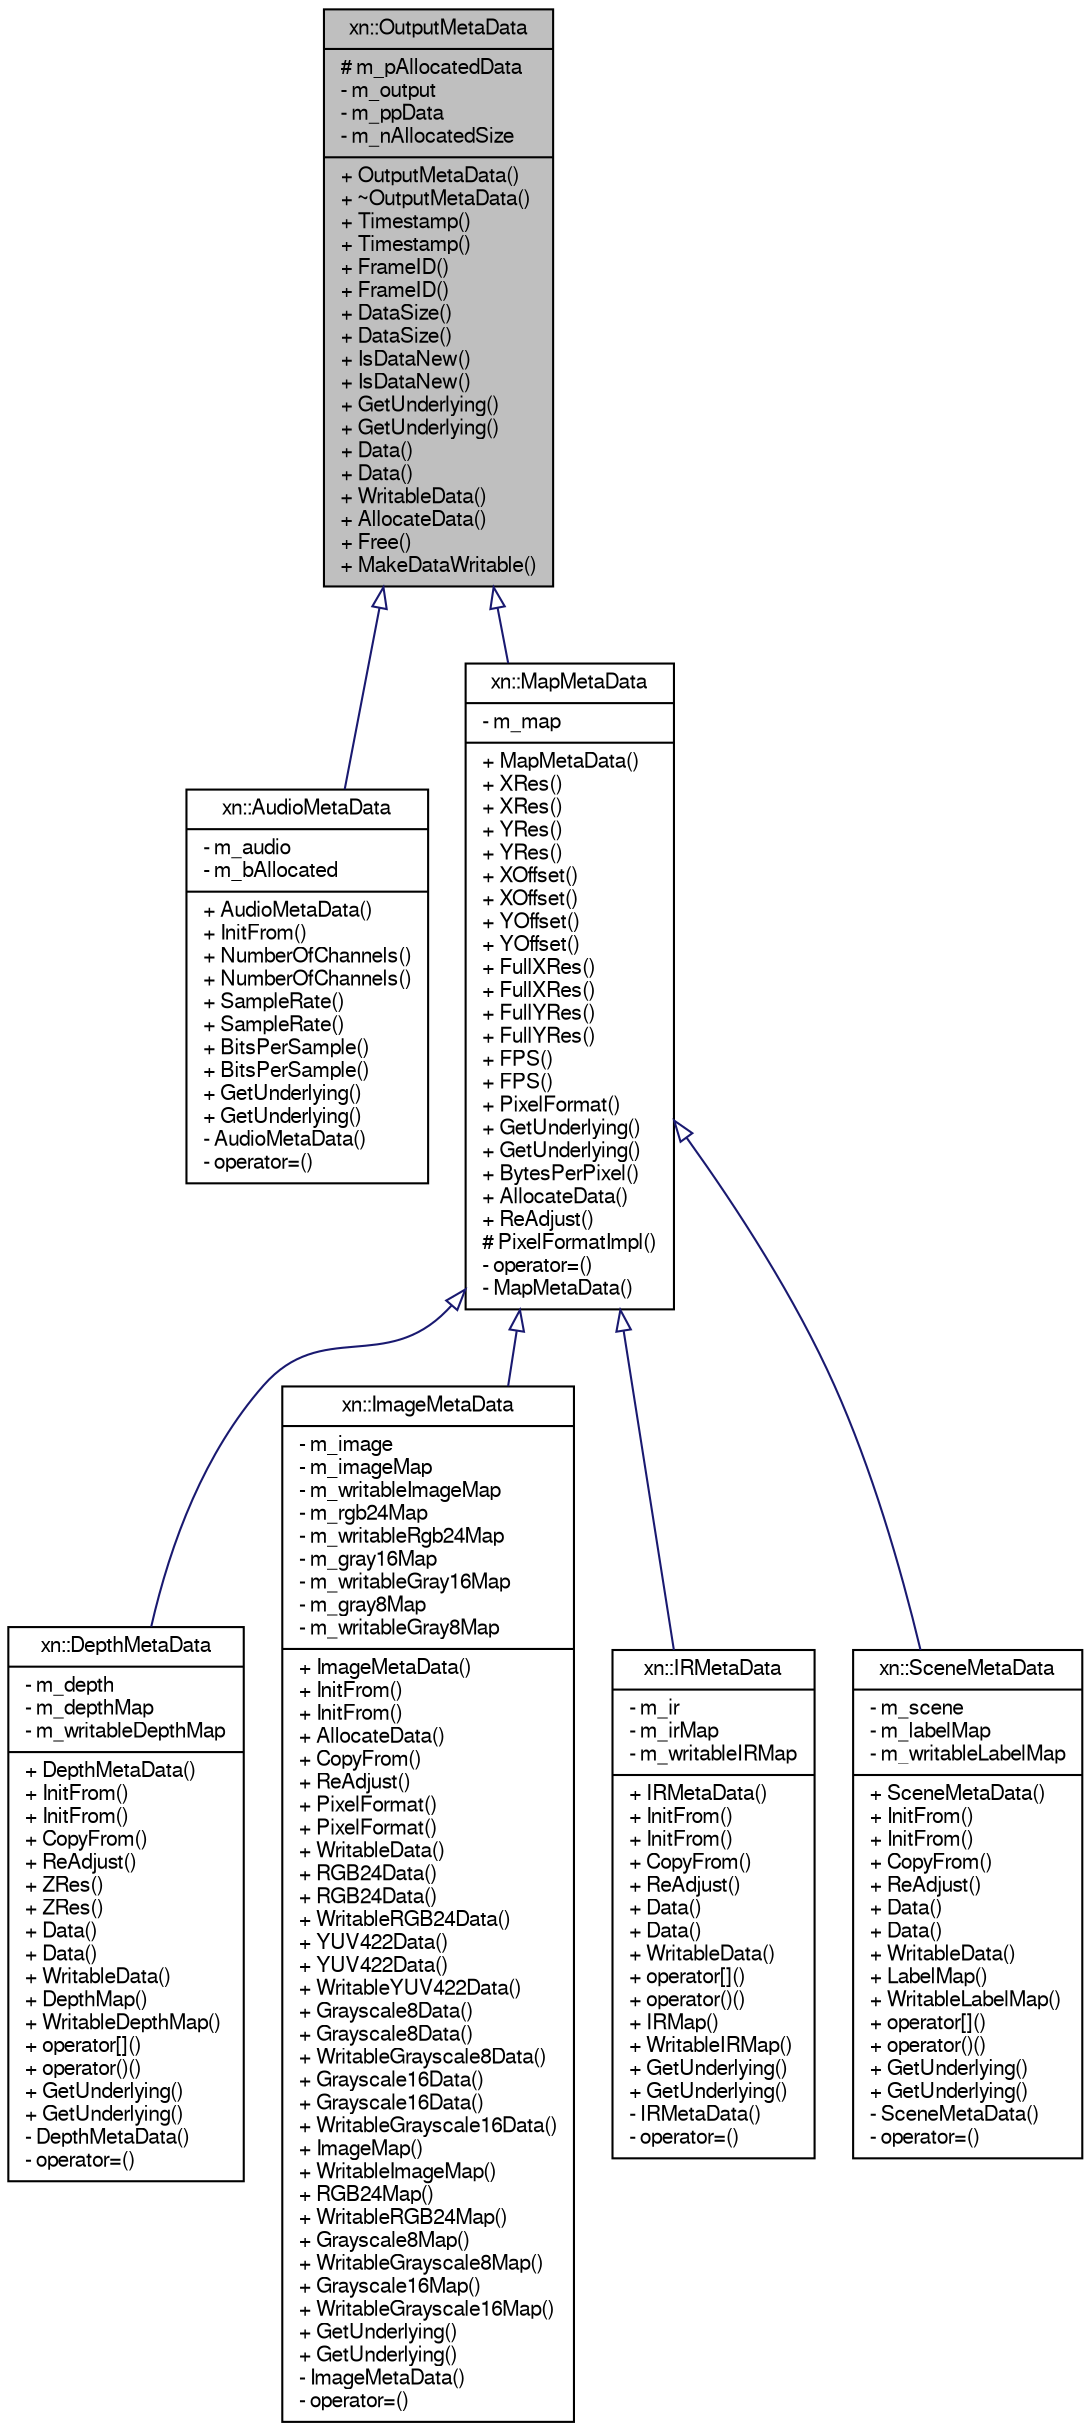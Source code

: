 digraph G
{
  edge [fontname="FreeSans",fontsize="10",labelfontname="FreeSans",labelfontsize="10"];
  node [fontname="FreeSans",fontsize="10",shape=record];
  Node1 [label="{xn::OutputMetaData\n|# m_pAllocatedData\l- m_output\l- m_ppData\l- m_nAllocatedSize\l|+ OutputMetaData()\l+ ~OutputMetaData()\l+ Timestamp()\l+ Timestamp()\l+ FrameID()\l+ FrameID()\l+ DataSize()\l+ DataSize()\l+ IsDataNew()\l+ IsDataNew()\l+ GetUnderlying()\l+ GetUnderlying()\l+ Data()\l+ Data()\l+ WritableData()\l+ AllocateData()\l+ Free()\l+ MakeDataWritable()\l}",height=0.2,width=0.4,color="black", fillcolor="grey75", style="filled" fontcolor="black"];
  Node1 -> Node2 [dir=back,color="midnightblue",fontsize="10",style="solid",arrowtail="empty",fontname="FreeSans"];
  Node2 [label="{xn::AudioMetaData\n|- m_audio\l- m_bAllocated\l|+ AudioMetaData()\l+ InitFrom()\l+ NumberOfChannels()\l+ NumberOfChannels()\l+ SampleRate()\l+ SampleRate()\l+ BitsPerSample()\l+ BitsPerSample()\l+ GetUnderlying()\l+ GetUnderlying()\l- AudioMetaData()\l- operator=()\l}",height=0.2,width=0.4,color="black", fillcolor="white", style="filled",URL="$classxn_1_1_audio_meta_data.html"];
  Node1 -> Node3 [dir=back,color="midnightblue",fontsize="10",style="solid",arrowtail="empty",fontname="FreeSans"];
  Node3 [label="{xn::MapMetaData\n|- m_map\l|+ MapMetaData()\l+ XRes()\l+ XRes()\l+ YRes()\l+ YRes()\l+ XOffset()\l+ XOffset()\l+ YOffset()\l+ YOffset()\l+ FullXRes()\l+ FullXRes()\l+ FullYRes()\l+ FullYRes()\l+ FPS()\l+ FPS()\l+ PixelFormat()\l+ GetUnderlying()\l+ GetUnderlying()\l+ BytesPerPixel()\l+ AllocateData()\l+ ReAdjust()\l# PixelFormatImpl()\l- operator=()\l- MapMetaData()\l}",height=0.2,width=0.4,color="black", fillcolor="white", style="filled",URL="$classxn_1_1_map_meta_data.html"];
  Node3 -> Node4 [dir=back,color="midnightblue",fontsize="10",style="solid",arrowtail="empty",fontname="FreeSans"];
  Node4 [label="{xn::DepthMetaData\n|- m_depth\l- m_depthMap\l- m_writableDepthMap\l|+ DepthMetaData()\l+ InitFrom()\l+ InitFrom()\l+ CopyFrom()\l+ ReAdjust()\l+ ZRes()\l+ ZRes()\l+ Data()\l+ Data()\l+ WritableData()\l+ DepthMap()\l+ WritableDepthMap()\l+ operator[]()\l+ operator()()\l+ GetUnderlying()\l+ GetUnderlying()\l- DepthMetaData()\l- operator=()\l}",height=0.2,width=0.4,color="black", fillcolor="white", style="filled",URL="$classxn_1_1_depth_meta_data.html"];
  Node3 -> Node5 [dir=back,color="midnightblue",fontsize="10",style="solid",arrowtail="empty",fontname="FreeSans"];
  Node5 [label="{xn::ImageMetaData\n|- m_image\l- m_imageMap\l- m_writableImageMap\l- m_rgb24Map\l- m_writableRgb24Map\l- m_gray16Map\l- m_writableGray16Map\l- m_gray8Map\l- m_writableGray8Map\l|+ ImageMetaData()\l+ InitFrom()\l+ InitFrom()\l+ AllocateData()\l+ CopyFrom()\l+ ReAdjust()\l+ PixelFormat()\l+ PixelFormat()\l+ WritableData()\l+ RGB24Data()\l+ RGB24Data()\l+ WritableRGB24Data()\l+ YUV422Data()\l+ YUV422Data()\l+ WritableYUV422Data()\l+ Grayscale8Data()\l+ Grayscale8Data()\l+ WritableGrayscale8Data()\l+ Grayscale16Data()\l+ Grayscale16Data()\l+ WritableGrayscale16Data()\l+ ImageMap()\l+ WritableImageMap()\l+ RGB24Map()\l+ WritableRGB24Map()\l+ Grayscale8Map()\l+ WritableGrayscale8Map()\l+ Grayscale16Map()\l+ WritableGrayscale16Map()\l+ GetUnderlying()\l+ GetUnderlying()\l- ImageMetaData()\l- operator=()\l}",height=0.2,width=0.4,color="black", fillcolor="white", style="filled",URL="$classxn_1_1_image_meta_data.html"];
  Node3 -> Node6 [dir=back,color="midnightblue",fontsize="10",style="solid",arrowtail="empty",fontname="FreeSans"];
  Node6 [label="{xn::IRMetaData\n|- m_ir\l- m_irMap\l- m_writableIRMap\l|+ IRMetaData()\l+ InitFrom()\l+ InitFrom()\l+ CopyFrom()\l+ ReAdjust()\l+ Data()\l+ Data()\l+ WritableData()\l+ operator[]()\l+ operator()()\l+ IRMap()\l+ WritableIRMap()\l+ GetUnderlying()\l+ GetUnderlying()\l- IRMetaData()\l- operator=()\l}",height=0.2,width=0.4,color="black", fillcolor="white", style="filled",URL="$classxn_1_1_i_r_meta_data.html"];
  Node3 -> Node7 [dir=back,color="midnightblue",fontsize="10",style="solid",arrowtail="empty",fontname="FreeSans"];
  Node7 [label="{xn::SceneMetaData\n|- m_scene\l- m_labelMap\l- m_writableLabelMap\l|+ SceneMetaData()\l+ InitFrom()\l+ InitFrom()\l+ CopyFrom()\l+ ReAdjust()\l+ Data()\l+ Data()\l+ WritableData()\l+ LabelMap()\l+ WritableLabelMap()\l+ operator[]()\l+ operator()()\l+ GetUnderlying()\l+ GetUnderlying()\l- SceneMetaData()\l- operator=()\l}",height=0.2,width=0.4,color="black", fillcolor="white", style="filled",URL="$classxn_1_1_scene_meta_data.html"];
}
